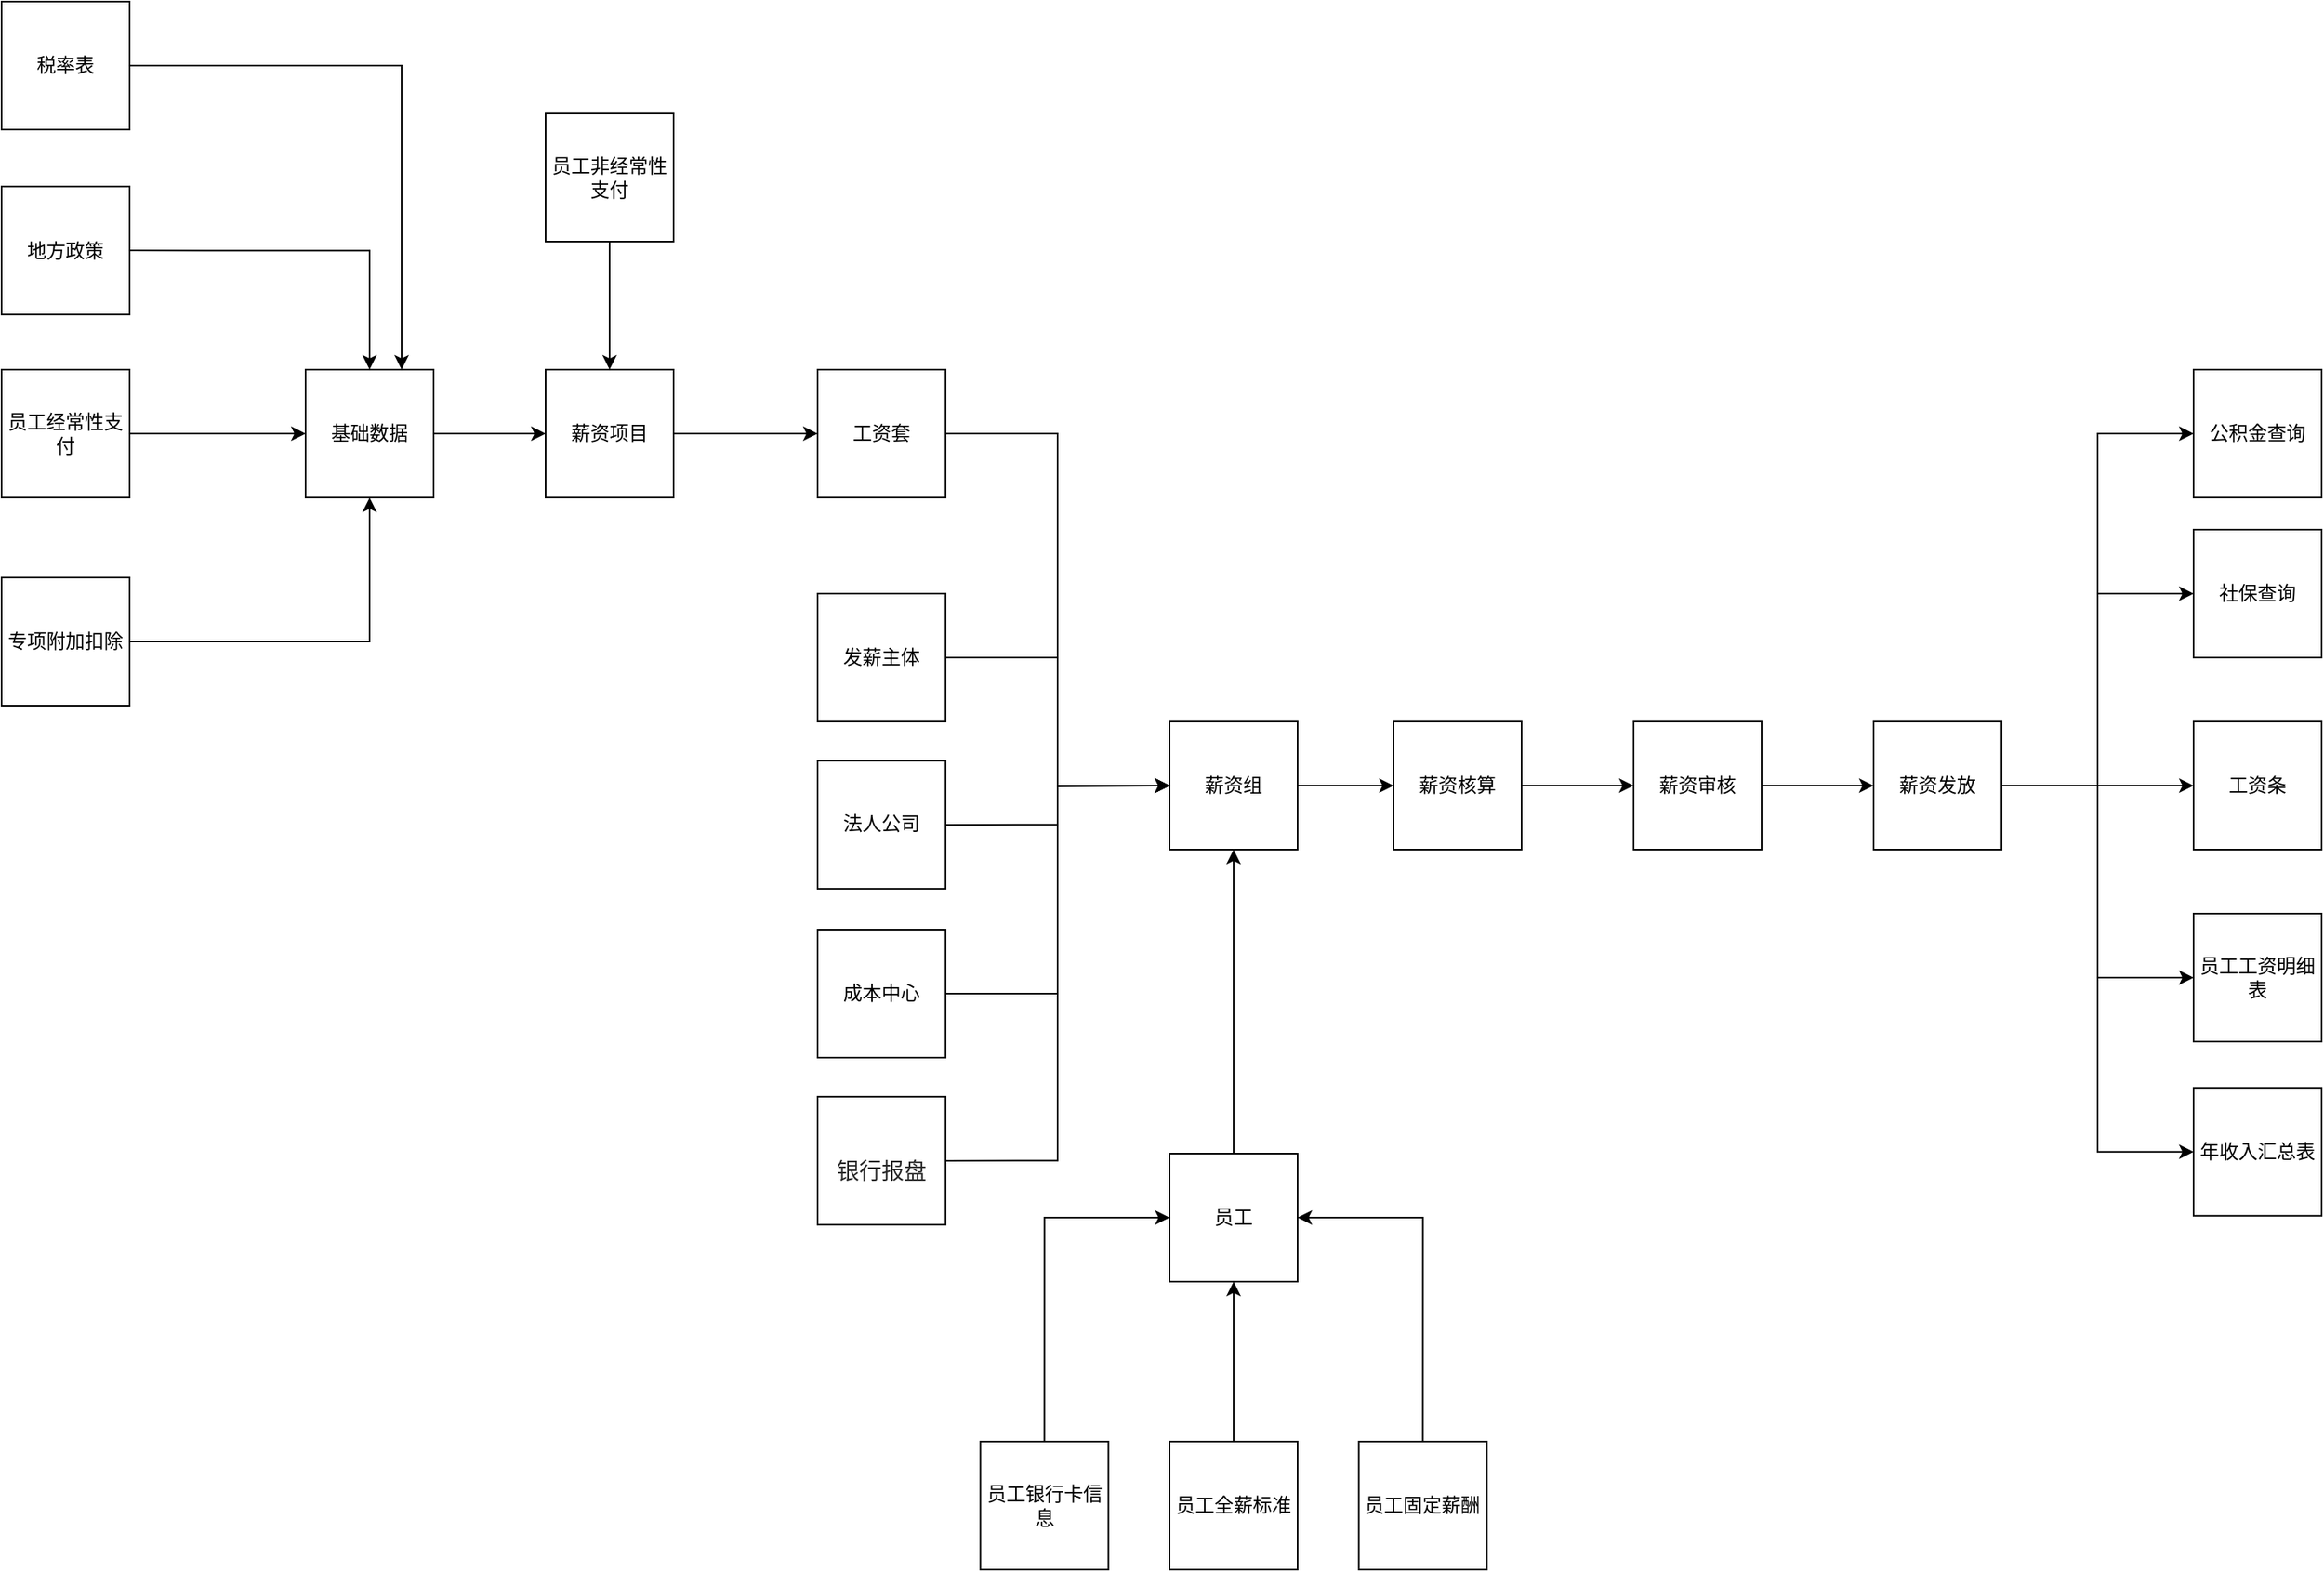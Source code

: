<mxfile version="20.2.0" type="github">
  <diagram id="93Y0oeDngJQsXXaN5mtD" name="第 1 页">
    <mxGraphModel dx="2249" dy="762" grid="1" gridSize="10" guides="1" tooltips="1" connect="1" arrows="1" fold="1" page="1" pageScale="1" pageWidth="827" pageHeight="1169" math="0" shadow="0">
      <root>
        <mxCell id="0" />
        <mxCell id="1" parent="0" />
        <mxCell id="kn5avc5Juc34L68ZP3No-29" style="edgeStyle=orthogonalEdgeStyle;rounded=0;orthogonalLoop=1;jettySize=auto;html=1;exitX=1;exitY=0.5;exitDx=0;exitDy=0;entryX=0;entryY=0.5;entryDx=0;entryDy=0;" edge="1" parent="1" source="kn5avc5Juc34L68ZP3No-1" target="kn5avc5Juc34L68ZP3No-2">
          <mxGeometry relative="1" as="geometry" />
        </mxCell>
        <mxCell id="kn5avc5Juc34L68ZP3No-1" value="基础数据" style="whiteSpace=wrap;html=1;aspect=fixed;" vertex="1" parent="1">
          <mxGeometry x="-50" y="230" width="80" height="80" as="geometry" />
        </mxCell>
        <mxCell id="kn5avc5Juc34L68ZP3No-30" style="edgeStyle=orthogonalEdgeStyle;rounded=0;orthogonalLoop=1;jettySize=auto;html=1;exitX=1;exitY=0.5;exitDx=0;exitDy=0;entryX=0;entryY=0.5;entryDx=0;entryDy=0;" edge="1" parent="1" source="kn5avc5Juc34L68ZP3No-2" target="kn5avc5Juc34L68ZP3No-3">
          <mxGeometry relative="1" as="geometry" />
        </mxCell>
        <mxCell id="kn5avc5Juc34L68ZP3No-2" value="薪资项目" style="whiteSpace=wrap;html=1;aspect=fixed;" vertex="1" parent="1">
          <mxGeometry x="100" y="230" width="80" height="80" as="geometry" />
        </mxCell>
        <mxCell id="kn5avc5Juc34L68ZP3No-35" style="edgeStyle=orthogonalEdgeStyle;rounded=0;orthogonalLoop=1;jettySize=auto;html=1;exitX=1;exitY=0.5;exitDx=0;exitDy=0;entryX=0;entryY=0.5;entryDx=0;entryDy=0;" edge="1" parent="1" source="kn5avc5Juc34L68ZP3No-3" target="kn5avc5Juc34L68ZP3No-4">
          <mxGeometry relative="1" as="geometry">
            <Array as="points">
              <mxPoint x="420" y="270" />
              <mxPoint x="420" y="490" />
            </Array>
          </mxGeometry>
        </mxCell>
        <mxCell id="kn5avc5Juc34L68ZP3No-3" value="工资套" style="whiteSpace=wrap;html=1;aspect=fixed;" vertex="1" parent="1">
          <mxGeometry x="270" y="230" width="80" height="80" as="geometry" />
        </mxCell>
        <mxCell id="kn5avc5Juc34L68ZP3No-44" style="edgeStyle=orthogonalEdgeStyle;rounded=0;orthogonalLoop=1;jettySize=auto;html=1;exitX=1;exitY=0.5;exitDx=0;exitDy=0;entryX=0;entryY=0.5;entryDx=0;entryDy=0;" edge="1" parent="1" source="kn5avc5Juc34L68ZP3No-4" target="kn5avc5Juc34L68ZP3No-18">
          <mxGeometry relative="1" as="geometry" />
        </mxCell>
        <mxCell id="kn5avc5Juc34L68ZP3No-4" value="薪资组" style="whiteSpace=wrap;html=1;aspect=fixed;" vertex="1" parent="1">
          <mxGeometry x="490" y="450" width="80" height="80" as="geometry" />
        </mxCell>
        <mxCell id="kn5avc5Juc34L68ZP3No-34" style="edgeStyle=orthogonalEdgeStyle;rounded=0;orthogonalLoop=1;jettySize=auto;html=1;exitX=1;exitY=0.5;exitDx=0;exitDy=0;entryX=0.75;entryY=0;entryDx=0;entryDy=0;" edge="1" parent="1" source="kn5avc5Juc34L68ZP3No-5" target="kn5avc5Juc34L68ZP3No-1">
          <mxGeometry relative="1" as="geometry" />
        </mxCell>
        <mxCell id="kn5avc5Juc34L68ZP3No-5" value="税率表" style="whiteSpace=wrap;html=1;aspect=fixed;" vertex="1" parent="1">
          <mxGeometry x="-240" width="80" height="80" as="geometry" />
        </mxCell>
        <mxCell id="kn5avc5Juc34L68ZP3No-58" style="edgeStyle=orthogonalEdgeStyle;rounded=0;orthogonalLoop=1;jettySize=auto;html=1;exitX=1;exitY=0.5;exitDx=0;exitDy=0;" edge="1" parent="1" source="kn5avc5Juc34L68ZP3No-6">
          <mxGeometry relative="1" as="geometry">
            <mxPoint x="490" y="490" as="targetPoint" />
            <Array as="points">
              <mxPoint x="420" y="410" />
              <mxPoint x="420" y="490" />
            </Array>
          </mxGeometry>
        </mxCell>
        <mxCell id="kn5avc5Juc34L68ZP3No-6" value="发薪主体" style="whiteSpace=wrap;html=1;aspect=fixed;" vertex="1" parent="1">
          <mxGeometry x="270" y="370" width="80" height="80" as="geometry" />
        </mxCell>
        <mxCell id="kn5avc5Juc34L68ZP3No-57" style="edgeStyle=orthogonalEdgeStyle;rounded=0;orthogonalLoop=1;jettySize=auto;html=1;exitX=1;exitY=0.5;exitDx=0;exitDy=0;" edge="1" parent="1" source="kn5avc5Juc34L68ZP3No-7">
          <mxGeometry relative="1" as="geometry">
            <mxPoint x="490" y="490" as="targetPoint" />
          </mxGeometry>
        </mxCell>
        <mxCell id="kn5avc5Juc34L68ZP3No-7" value="法人公司" style="whiteSpace=wrap;html=1;aspect=fixed;" vertex="1" parent="1">
          <mxGeometry x="270" y="474.44" width="80" height="80" as="geometry" />
        </mxCell>
        <mxCell id="kn5avc5Juc34L68ZP3No-56" style="edgeStyle=orthogonalEdgeStyle;rounded=0;orthogonalLoop=1;jettySize=auto;html=1;exitX=1;exitY=0.5;exitDx=0;exitDy=0;entryX=0;entryY=0.5;entryDx=0;entryDy=0;" edge="1" parent="1" source="kn5avc5Juc34L68ZP3No-8" target="kn5avc5Juc34L68ZP3No-4">
          <mxGeometry relative="1" as="geometry" />
        </mxCell>
        <mxCell id="kn5avc5Juc34L68ZP3No-8" value="成本中心" style="whiteSpace=wrap;html=1;aspect=fixed;" vertex="1" parent="1">
          <mxGeometry x="270" y="580" width="80" height="80" as="geometry" />
        </mxCell>
        <mxCell id="kn5avc5Juc34L68ZP3No-33" style="edgeStyle=orthogonalEdgeStyle;rounded=0;orthogonalLoop=1;jettySize=auto;html=1;exitX=1;exitY=0.5;exitDx=0;exitDy=0;entryX=0.5;entryY=0;entryDx=0;entryDy=0;" edge="1" parent="1" source="kn5avc5Juc34L68ZP3No-9" target="kn5avc5Juc34L68ZP3No-1">
          <mxGeometry relative="1" as="geometry" />
        </mxCell>
        <mxCell id="kn5avc5Juc34L68ZP3No-9" value="地方政策" style="whiteSpace=wrap;html=1;aspect=fixed;" vertex="1" parent="1">
          <mxGeometry x="-240" y="115.56" width="80" height="80" as="geometry" />
        </mxCell>
        <mxCell id="kn5avc5Juc34L68ZP3No-43" style="edgeStyle=orthogonalEdgeStyle;rounded=0;orthogonalLoop=1;jettySize=auto;html=1;exitX=0.5;exitY=0;exitDx=0;exitDy=0;entryX=0.5;entryY=1;entryDx=0;entryDy=0;" edge="1" parent="1" source="kn5avc5Juc34L68ZP3No-10" target="kn5avc5Juc34L68ZP3No-4">
          <mxGeometry relative="1" as="geometry" />
        </mxCell>
        <mxCell id="kn5avc5Juc34L68ZP3No-10" value="员工" style="whiteSpace=wrap;html=1;aspect=fixed;" vertex="1" parent="1">
          <mxGeometry x="490" y="720" width="80" height="80" as="geometry" />
        </mxCell>
        <mxCell id="kn5avc5Juc34L68ZP3No-55" style="edgeStyle=orthogonalEdgeStyle;rounded=0;orthogonalLoop=1;jettySize=auto;html=1;exitX=1;exitY=0.5;exitDx=0;exitDy=0;entryX=0;entryY=0.5;entryDx=0;entryDy=0;" edge="1" parent="1" source="kn5avc5Juc34L68ZP3No-11" target="kn5avc5Juc34L68ZP3No-4">
          <mxGeometry relative="1" as="geometry" />
        </mxCell>
        <mxCell id="kn5avc5Juc34L68ZP3No-11" value="&lt;br&gt;&lt;span style=&quot;color: rgb(38, 38, 38); font-family: &amp;quot;Microsoft YaHei&amp;quot;, SimHei, &amp;quot;PingFang SC&amp;quot;, &amp;quot;Hiragino Sans GB&amp;quot;, STHeiti, &amp;quot;Noto SansCJK&amp;quot;, &amp;quot;Droid Sans Fallback&amp;quot;, &amp;quot;WenQuanYi Micro Hei&amp;quot;, Arial, &amp;quot;Segoe UI&amp;quot;, Tahoma, &amp;quot;Helvetica Neue&amp;quot;, Helvetica, Rotobo, &amp;quot;Droid Sans&amp;quot;, sans-serif, &amp;quot;Apple Color Emoji&amp;quot;, &amp;quot;Segoe UI Emoji&amp;quot;, &amp;quot;Segoe UI Symbol&amp;quot;; font-size: 14px; font-style: normal; font-variant-ligatures: normal; font-variant-caps: normal; font-weight: 400; letter-spacing: normal; orphans: 2; text-align: right; text-indent: 0px; text-transform: none; widows: 2; word-spacing: 0px; -webkit-text-stroke-width: 0px; background-color: rgb(255, 255, 255); text-decoration-thickness: initial; text-decoration-style: initial; text-decoration-color: initial; float: none; display: inline !important;&quot;&gt;银行报盘&lt;/span&gt;" style="whiteSpace=wrap;html=1;aspect=fixed;" vertex="1" parent="1">
          <mxGeometry x="270" y="684.44" width="80" height="80" as="geometry" />
        </mxCell>
        <mxCell id="kn5avc5Juc34L68ZP3No-31" style="edgeStyle=orthogonalEdgeStyle;rounded=0;orthogonalLoop=1;jettySize=auto;html=1;exitX=1;exitY=0.5;exitDx=0;exitDy=0;entryX=0;entryY=0.5;entryDx=0;entryDy=0;" edge="1" parent="1" source="kn5avc5Juc34L68ZP3No-12" target="kn5avc5Juc34L68ZP3No-1">
          <mxGeometry relative="1" as="geometry" />
        </mxCell>
        <mxCell id="kn5avc5Juc34L68ZP3No-12" value="员工经常性支付" style="whiteSpace=wrap;html=1;aspect=fixed;" vertex="1" parent="1">
          <mxGeometry x="-240" y="230" width="80" height="80" as="geometry" />
        </mxCell>
        <mxCell id="kn5avc5Juc34L68ZP3No-41" style="edgeStyle=orthogonalEdgeStyle;rounded=0;orthogonalLoop=1;jettySize=auto;html=1;exitX=0.5;exitY=0;exitDx=0;exitDy=0;entryX=0;entryY=0.5;entryDx=0;entryDy=0;" edge="1" parent="1" source="kn5avc5Juc34L68ZP3No-13" target="kn5avc5Juc34L68ZP3No-10">
          <mxGeometry relative="1" as="geometry" />
        </mxCell>
        <mxCell id="kn5avc5Juc34L68ZP3No-13" value="员工银行卡信息" style="whiteSpace=wrap;html=1;aspect=fixed;" vertex="1" parent="1">
          <mxGeometry x="371.75" y="900" width="80" height="80" as="geometry" />
        </mxCell>
        <mxCell id="kn5avc5Juc34L68ZP3No-42" style="edgeStyle=orthogonalEdgeStyle;rounded=0;orthogonalLoop=1;jettySize=auto;html=1;exitX=0.5;exitY=0;exitDx=0;exitDy=0;entryX=1;entryY=0.5;entryDx=0;entryDy=0;" edge="1" parent="1" source="kn5avc5Juc34L68ZP3No-14" target="kn5avc5Juc34L68ZP3No-10">
          <mxGeometry relative="1" as="geometry" />
        </mxCell>
        <mxCell id="kn5avc5Juc34L68ZP3No-14" value="员工固定薪酬" style="whiteSpace=wrap;html=1;aspect=fixed;" vertex="1" parent="1">
          <mxGeometry x="608.25" y="900" width="80" height="80" as="geometry" />
        </mxCell>
        <mxCell id="kn5avc5Juc34L68ZP3No-40" style="edgeStyle=orthogonalEdgeStyle;rounded=0;orthogonalLoop=1;jettySize=auto;html=1;exitX=0.5;exitY=0;exitDx=0;exitDy=0;entryX=0.5;entryY=1;entryDx=0;entryDy=0;" edge="1" parent="1" source="kn5avc5Juc34L68ZP3No-15" target="kn5avc5Juc34L68ZP3No-10">
          <mxGeometry relative="1" as="geometry" />
        </mxCell>
        <mxCell id="kn5avc5Juc34L68ZP3No-15" value="员工全薪标准" style="whiteSpace=wrap;html=1;aspect=fixed;" vertex="1" parent="1">
          <mxGeometry x="490" y="900" width="80" height="80" as="geometry" />
        </mxCell>
        <mxCell id="kn5avc5Juc34L68ZP3No-32" style="edgeStyle=orthogonalEdgeStyle;rounded=0;orthogonalLoop=1;jettySize=auto;html=1;exitX=1;exitY=0.5;exitDx=0;exitDy=0;entryX=0.5;entryY=1;entryDx=0;entryDy=0;" edge="1" parent="1" source="kn5avc5Juc34L68ZP3No-16" target="kn5avc5Juc34L68ZP3No-1">
          <mxGeometry relative="1" as="geometry" />
        </mxCell>
        <mxCell id="kn5avc5Juc34L68ZP3No-16" value="专项附加扣除" style="whiteSpace=wrap;html=1;aspect=fixed;" vertex="1" parent="1">
          <mxGeometry x="-240" y="360" width="80" height="80" as="geometry" />
        </mxCell>
        <mxCell id="kn5avc5Juc34L68ZP3No-28" style="edgeStyle=orthogonalEdgeStyle;rounded=0;orthogonalLoop=1;jettySize=auto;html=1;exitX=0.5;exitY=1;exitDx=0;exitDy=0;" edge="1" parent="1" source="kn5avc5Juc34L68ZP3No-17" target="kn5avc5Juc34L68ZP3No-2">
          <mxGeometry relative="1" as="geometry" />
        </mxCell>
        <mxCell id="kn5avc5Juc34L68ZP3No-17" value="员工非经常性支付" style="whiteSpace=wrap;html=1;aspect=fixed;" vertex="1" parent="1">
          <mxGeometry x="100" y="70" width="80" height="80" as="geometry" />
        </mxCell>
        <mxCell id="kn5avc5Juc34L68ZP3No-45" style="edgeStyle=orthogonalEdgeStyle;rounded=0;orthogonalLoop=1;jettySize=auto;html=1;exitX=1;exitY=0.5;exitDx=0;exitDy=0;entryX=0;entryY=0.5;entryDx=0;entryDy=0;" edge="1" parent="1" source="kn5avc5Juc34L68ZP3No-18" target="kn5avc5Juc34L68ZP3No-21">
          <mxGeometry relative="1" as="geometry" />
        </mxCell>
        <mxCell id="kn5avc5Juc34L68ZP3No-18" value="薪资核算" style="whiteSpace=wrap;html=1;aspect=fixed;" vertex="1" parent="1">
          <mxGeometry x="630" y="450" width="80" height="80" as="geometry" />
        </mxCell>
        <mxCell id="kn5avc5Juc34L68ZP3No-46" style="edgeStyle=orthogonalEdgeStyle;rounded=0;orthogonalLoop=1;jettySize=auto;html=1;exitX=1;exitY=0.5;exitDx=0;exitDy=0;" edge="1" parent="1" source="kn5avc5Juc34L68ZP3No-21" target="kn5avc5Juc34L68ZP3No-22">
          <mxGeometry relative="1" as="geometry" />
        </mxCell>
        <mxCell id="kn5avc5Juc34L68ZP3No-21" value="薪资审核" style="whiteSpace=wrap;html=1;aspect=fixed;" vertex="1" parent="1">
          <mxGeometry x="780" y="450" width="80" height="80" as="geometry" />
        </mxCell>
        <mxCell id="kn5avc5Juc34L68ZP3No-47" style="edgeStyle=orthogonalEdgeStyle;rounded=0;orthogonalLoop=1;jettySize=auto;html=1;exitX=1;exitY=0.5;exitDx=0;exitDy=0;entryX=0;entryY=0.5;entryDx=0;entryDy=0;" edge="1" parent="1" source="kn5avc5Juc34L68ZP3No-22" target="kn5avc5Juc34L68ZP3No-27">
          <mxGeometry relative="1" as="geometry" />
        </mxCell>
        <mxCell id="kn5avc5Juc34L68ZP3No-48" style="edgeStyle=orthogonalEdgeStyle;rounded=0;orthogonalLoop=1;jettySize=auto;html=1;exitX=1;exitY=0.5;exitDx=0;exitDy=0;entryX=0;entryY=0.5;entryDx=0;entryDy=0;" edge="1" parent="1" source="kn5avc5Juc34L68ZP3No-22" target="kn5avc5Juc34L68ZP3No-26">
          <mxGeometry relative="1" as="geometry" />
        </mxCell>
        <mxCell id="kn5avc5Juc34L68ZP3No-49" style="edgeStyle=orthogonalEdgeStyle;rounded=0;orthogonalLoop=1;jettySize=auto;html=1;exitX=1;exitY=0.5;exitDx=0;exitDy=0;entryX=0;entryY=0.5;entryDx=0;entryDy=0;" edge="1" parent="1" source="kn5avc5Juc34L68ZP3No-22" target="kn5avc5Juc34L68ZP3No-25">
          <mxGeometry relative="1" as="geometry" />
        </mxCell>
        <mxCell id="kn5avc5Juc34L68ZP3No-50" style="edgeStyle=orthogonalEdgeStyle;rounded=0;orthogonalLoop=1;jettySize=auto;html=1;exitX=1;exitY=0.5;exitDx=0;exitDy=0;entryX=0;entryY=0.5;entryDx=0;entryDy=0;" edge="1" parent="1" source="kn5avc5Juc34L68ZP3No-22" target="kn5avc5Juc34L68ZP3No-23">
          <mxGeometry relative="1" as="geometry">
            <Array as="points">
              <mxPoint x="1070" y="490" />
              <mxPoint x="1070" y="610" />
            </Array>
          </mxGeometry>
        </mxCell>
        <mxCell id="kn5avc5Juc34L68ZP3No-51" style="edgeStyle=orthogonalEdgeStyle;rounded=0;orthogonalLoop=1;jettySize=auto;html=1;entryX=0;entryY=0.5;entryDx=0;entryDy=0;" edge="1" parent="1" source="kn5avc5Juc34L68ZP3No-22" target="kn5avc5Juc34L68ZP3No-24">
          <mxGeometry relative="1" as="geometry">
            <Array as="points">
              <mxPoint x="1070" y="490" />
              <mxPoint x="1070" y="719" />
            </Array>
          </mxGeometry>
        </mxCell>
        <mxCell id="kn5avc5Juc34L68ZP3No-22" value="薪资发放" style="whiteSpace=wrap;html=1;aspect=fixed;" vertex="1" parent="1">
          <mxGeometry x="930" y="450" width="80" height="80" as="geometry" />
        </mxCell>
        <mxCell id="kn5avc5Juc34L68ZP3No-23" value="员工工资明细表" style="whiteSpace=wrap;html=1;aspect=fixed;" vertex="1" parent="1">
          <mxGeometry x="1130" y="570" width="80" height="80" as="geometry" />
        </mxCell>
        <mxCell id="kn5avc5Juc34L68ZP3No-24" value="年收入汇总表" style="whiteSpace=wrap;html=1;aspect=fixed;" vertex="1" parent="1">
          <mxGeometry x="1130" y="678.88" width="80" height="80" as="geometry" />
        </mxCell>
        <mxCell id="kn5avc5Juc34L68ZP3No-25" value="工资条" style="whiteSpace=wrap;html=1;aspect=fixed;" vertex="1" parent="1">
          <mxGeometry x="1130" y="450" width="80" height="80" as="geometry" />
        </mxCell>
        <mxCell id="kn5avc5Juc34L68ZP3No-26" value="社保查询" style="whiteSpace=wrap;html=1;aspect=fixed;" vertex="1" parent="1">
          <mxGeometry x="1130" y="330" width="80" height="80" as="geometry" />
        </mxCell>
        <mxCell id="kn5avc5Juc34L68ZP3No-27" value="公积金查询" style="whiteSpace=wrap;html=1;aspect=fixed;" vertex="1" parent="1">
          <mxGeometry x="1130" y="230" width="80" height="80" as="geometry" />
        </mxCell>
      </root>
    </mxGraphModel>
  </diagram>
</mxfile>
